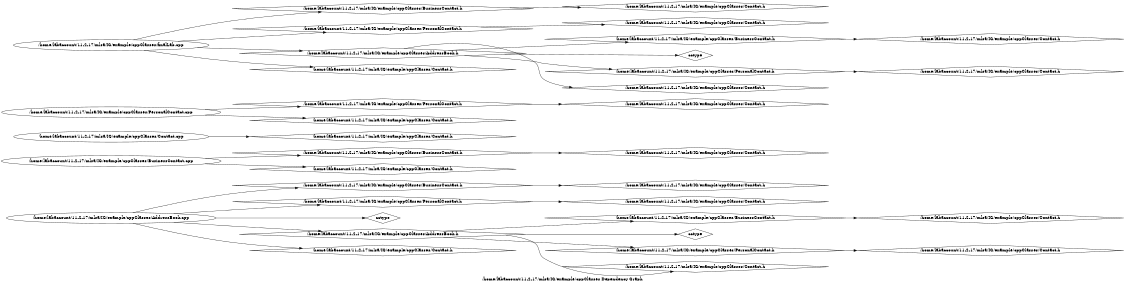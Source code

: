 digraph "/home/labaccount/11-2-17/mlsa/IG/example/cppClasses Dependency Graph" {
	graph [dpi=300
		rankdir=LR
		size="7.5, 10"
		label="/home/labaccount/11-2-17/mlsa/IG/example/cppClasses Dependency Graph"
	];

	Node0x388050925 [shape=oval, label="/home/labaccount/11-2-17/mlsa/IG/example/cppClasses/AddressBook.cpp"];
	Node0x103767069 [shape=oval, label="/home/labaccount/11-2-17/mlsa/IG/example/cppClasses/BusinessContact.cpp"];
	Node0x186926461 [shape=oval, label="/home/labaccount/11-2-17/mlsa/IG/example/cppClasses/Contact.cpp"];
	Node0x701286216 [shape=oval, label="/home/labaccount/11-2-17/mlsa/IG/example/cppClasses/PersonalContact.cpp"];
	Node0x943963011 [shape=oval, label="/home/labaccount/11-2-17/mlsa/IG/example/cppClasses/finalLab.cpp"];
	Node0x156136922 [shape=diamond, label="/home/labaccount/11-2-17/mlsa/IG/example/cppClasses/BusinessContact.h"];
	Node0x388050925 -> Node0x156136922;
	Node0x839716974 [shape=diamond, label="/home/labaccount/11-2-17/mlsa/IG/example/cppClasses/PersonalContact.h"];
	Node0x388050925 -> Node0x839716974;
	Node0x977119482 [shape=diamond, label="cctype"];
	Node0x388050925 -> Node0x977119482;
	Node0x416370221 [shape=diamond, label="/home/labaccount/11-2-17/mlsa/IG/example/cppClasses/AddressBook.h"];
	Node0x388050925 -> Node0x416370221;
	Node0x666250419 [shape=diamond, label="/home/labaccount/11-2-17/mlsa/IG/example/cppClasses/Contact.h"];
	Node0x388050925 -> Node0x666250419;
	Node0x539310340 [shape=diamond, label="/home/labaccount/11-2-17/mlsa/IG/example/cppClasses/BusinessContact.h"];
	Node0x103767069 -> Node0x539310340;
	Node0x940030474 [shape=diamond, label="/home/labaccount/11-2-17/mlsa/IG/example/cppClasses/Contact.h"];
	Node0x103767069 -> Node0x940030474;
	Node0x352427608 [shape=diamond, label="/home/labaccount/11-2-17/mlsa/IG/example/cppClasses/Contact.h"];
	Node0x186926461 -> Node0x352427608;
	Node0x727992775 [shape=diamond, label="/home/labaccount/11-2-17/mlsa/IG/example/cppClasses/PersonalContact.h"];
	Node0x701286216 -> Node0x727992775;
	Node0x710134552 [shape=diamond, label="/home/labaccount/11-2-17/mlsa/IG/example/cppClasses/Contact.h"];
	Node0x701286216 -> Node0x710134552;
	Node0x563953569 [shape=diamond, label="/home/labaccount/11-2-17/mlsa/IG/example/cppClasses/BusinessContact.h"];
	Node0x943963011 -> Node0x563953569;
	Node0x486578547 [shape=diamond, label="/home/labaccount/11-2-17/mlsa/IG/example/cppClasses/PersonalContact.h"];
	Node0x943963011 -> Node0x486578547;
	Node0x965967579 [shape=diamond, label="/home/labaccount/11-2-17/mlsa/IG/example/cppClasses/AddressBook.h"];
	Node0x943963011 -> Node0x965967579;
	Node0x254716130 [shape=diamond, label="/home/labaccount/11-2-17/mlsa/IG/example/cppClasses/Contact.h"];
	Node0x943963011 -> Node0x254716130;
	Node0x892450755 [shape=diamond, label="/home/labaccount/11-2-17/mlsa/IG/example/cppClasses/Contact.h"];
	Node0x156136922 -> Node0x892450755;
	Node0x222900448 [shape=diamond, label="/home/labaccount/11-2-17/mlsa/IG/example/cppClasses/Contact.h"];
	Node0x839716974 -> Node0x222900448;
	Node0x395928841 [shape=diamond, label="/home/labaccount/11-2-17/mlsa/IG/example/cppClasses/BusinessContact.h"];
	Node0x416370221 -> Node0x395928841;
	Node0x295529134 [shape=diamond, label="cctype"];
	Node0x416370221 -> Node0x295529134;
	Node0x138270122 [shape=diamond, label="/home/labaccount/11-2-17/mlsa/IG/example/cppClasses/PersonalContact.h"];
	Node0x416370221 -> Node0x138270122;
	Node0x174582419 [shape=diamond, label="/home/labaccount/11-2-17/mlsa/IG/example/cppClasses/Contact.h"];
	Node0x416370221 -> Node0x174582419;
	Node0x608952976 [shape=diamond, label="/home/labaccount/11-2-17/mlsa/IG/example/cppClasses/Contact.h"];
	Node0x539310340 -> Node0x608952976;
	Node0x486860617 [shape=diamond, label="/home/labaccount/11-2-17/mlsa/IG/example/cppClasses/Contact.h"];
	Node0x727992775 -> Node0x486860617;
	Node0x853667543 [shape=diamond, label="/home/labaccount/11-2-17/mlsa/IG/example/cppClasses/Contact.h"];
	Node0x563953569 -> Node0x853667543;
	Node0x493886679 [shape=diamond, label="/home/labaccount/11-2-17/mlsa/IG/example/cppClasses/Contact.h"];
	Node0x486578547 -> Node0x493886679;
	Node0x898898593 [shape=diamond, label="/home/labaccount/11-2-17/mlsa/IG/example/cppClasses/BusinessContact.h"];
	Node0x965967579 -> Node0x898898593;
	Node0x175700755 [shape=diamond, label="cctype"];
	Node0x965967579 -> Node0x175700755;
	Node0x754955277 [shape=diamond, label="/home/labaccount/11-2-17/mlsa/IG/example/cppClasses/PersonalContact.h"];
	Node0x965967579 -> Node0x754955277;
	Node0x433758000 [shape=diamond, label="/home/labaccount/11-2-17/mlsa/IG/example/cppClasses/Contact.h"];
	Node0x965967579 -> Node0x433758000;
	Node0x586889524 [shape=diamond, label="/home/labaccount/11-2-17/mlsa/IG/example/cppClasses/Contact.h"];
	Node0x395928841 -> Node0x586889524;
	Node0x243412337 [shape=diamond, label="/home/labaccount/11-2-17/mlsa/IG/example/cppClasses/Contact.h"];
	Node0x138270122 -> Node0x243412337;
	Node0x354900415 [shape=diamond, label="/home/labaccount/11-2-17/mlsa/IG/example/cppClasses/Contact.h"];
	Node0x898898593 -> Node0x354900415;
	Node0x535540282 [shape=diamond, label="/home/labaccount/11-2-17/mlsa/IG/example/cppClasses/Contact.h"];
	Node0x754955277 -> Node0x535540282;
}